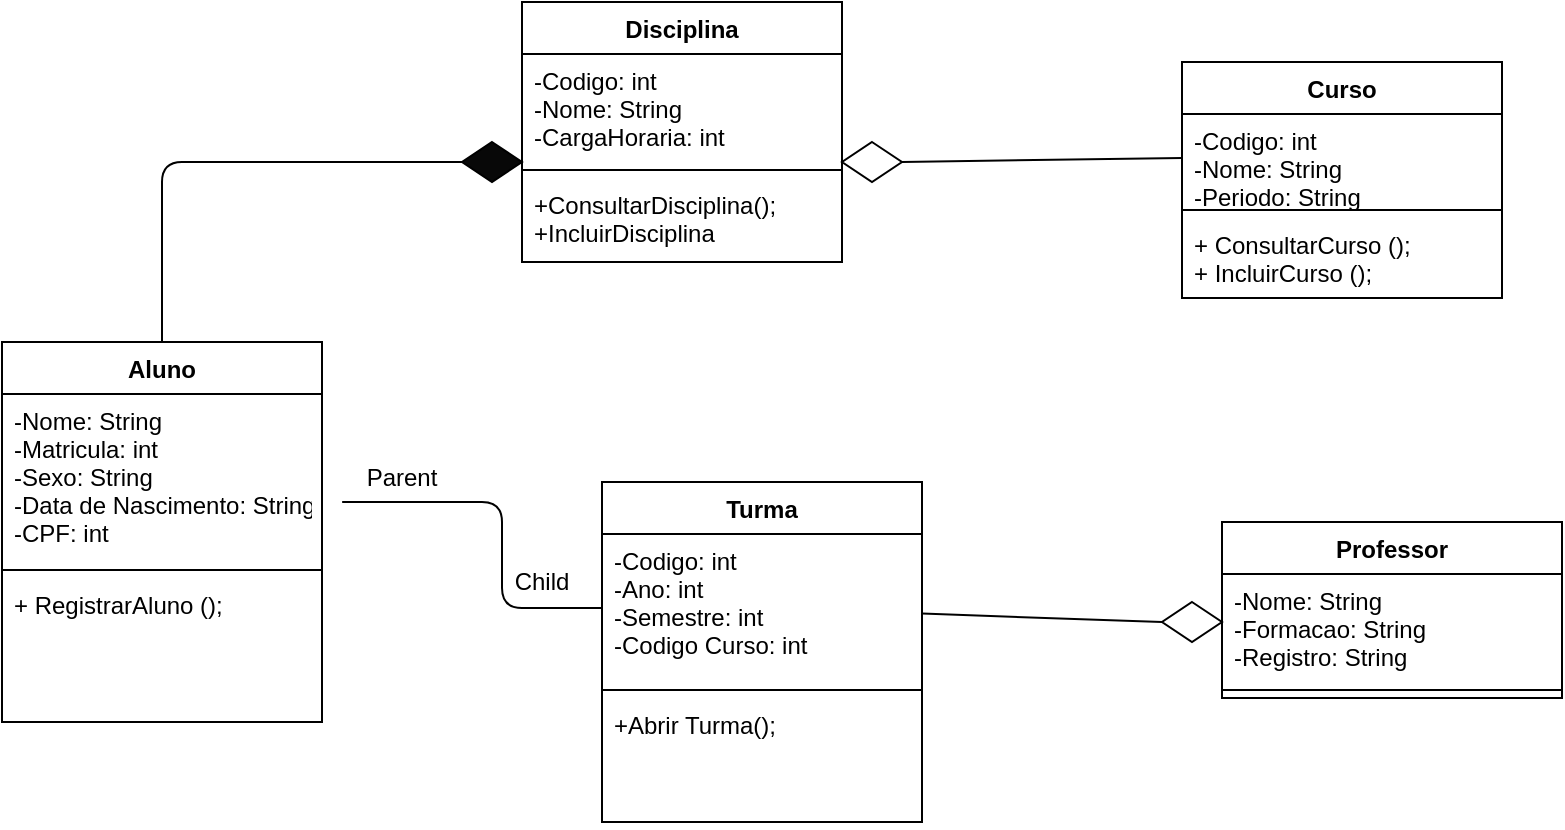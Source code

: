 <mxfile version="14.6.1" type="device" pages="2"><diagram id="u7PssBwWFfXAOe3hLUTF" name="Page-1"><mxGraphModel dx="1102" dy="533" grid="1" gridSize="10" guides="1" tooltips="1" connect="1" arrows="1" fold="1" page="1" pageScale="1" pageWidth="827" pageHeight="1169" math="0" shadow="0"><root><mxCell id="0"/><mxCell id="1" parent="0"/><mxCell id="WNUmpFHTUnM8dvtGZLO--25" value="Curso" style="swimlane;fontStyle=1;align=center;verticalAlign=top;childLayout=stackLayout;horizontal=1;startSize=26;horizontalStack=0;resizeParent=1;resizeParentMax=0;resizeLast=0;collapsible=1;marginBottom=0;" parent="1" vertex="1"><mxGeometry x="620" y="60" width="160" height="118" as="geometry"/></mxCell><mxCell id="WNUmpFHTUnM8dvtGZLO--26" value="-Codigo: int &#10;-Nome: String&#10;-Periodo: String&#10;&#10;&#10;" style="text;strokeColor=none;fillColor=none;align=left;verticalAlign=top;spacingLeft=4;spacingRight=4;overflow=hidden;rotatable=0;points=[[0,0.5],[1,0.5]];portConstraint=eastwest;" parent="WNUmpFHTUnM8dvtGZLO--25" vertex="1"><mxGeometry y="26" width="160" height="44" as="geometry"/></mxCell><mxCell id="WNUmpFHTUnM8dvtGZLO--27" value="" style="line;strokeWidth=1;fillColor=none;align=left;verticalAlign=middle;spacingTop=-1;spacingLeft=3;spacingRight=3;rotatable=0;labelPosition=right;points=[];portConstraint=eastwest;" parent="WNUmpFHTUnM8dvtGZLO--25" vertex="1"><mxGeometry y="70" width="160" height="8" as="geometry"/></mxCell><mxCell id="WNUmpFHTUnM8dvtGZLO--28" value="+ ConsultarCurso (); &#10;+ IncluirCurso ();&#10;" style="text;strokeColor=none;fillColor=none;align=left;verticalAlign=top;spacingLeft=4;spacingRight=4;overflow=hidden;rotatable=0;points=[[0,0.5],[1,0.5]];portConstraint=eastwest;" parent="WNUmpFHTUnM8dvtGZLO--25" vertex="1"><mxGeometry y="78" width="160" height="40" as="geometry"/></mxCell><mxCell id="WNUmpFHTUnM8dvtGZLO--29" value="Professor" style="swimlane;fontStyle=1;align=center;verticalAlign=top;childLayout=stackLayout;horizontal=1;startSize=26;horizontalStack=0;resizeParent=1;resizeParentMax=0;resizeLast=0;collapsible=1;marginBottom=0;" parent="1" vertex="1"><mxGeometry x="640" y="290" width="170" height="88" as="geometry"/></mxCell><mxCell id="WNUmpFHTUnM8dvtGZLO--30" value="-Nome: String &#10;-Formacao: String &#10;-Registro: String&#10;&#10;" style="text;strokeColor=none;fillColor=none;align=left;verticalAlign=top;spacingLeft=4;spacingRight=4;overflow=hidden;rotatable=0;points=[[0,0.5],[1,0.5]];portConstraint=eastwest;" parent="WNUmpFHTUnM8dvtGZLO--29" vertex="1"><mxGeometry y="26" width="170" height="54" as="geometry"/></mxCell><mxCell id="WNUmpFHTUnM8dvtGZLO--31" value="" style="line;strokeWidth=1;fillColor=none;align=left;verticalAlign=middle;spacingTop=-1;spacingLeft=3;spacingRight=3;rotatable=0;labelPosition=right;points=[];portConstraint=eastwest;" parent="WNUmpFHTUnM8dvtGZLO--29" vertex="1"><mxGeometry y="80" width="170" height="8" as="geometry"/></mxCell><mxCell id="WNUmpFHTUnM8dvtGZLO--33" value="Turma" style="swimlane;fontStyle=1;align=center;verticalAlign=top;childLayout=stackLayout;horizontal=1;startSize=26;horizontalStack=0;resizeParent=1;resizeParentMax=0;resizeLast=0;collapsible=1;marginBottom=0;" parent="1" vertex="1"><mxGeometry x="330" y="270" width="160" height="170" as="geometry"/></mxCell><mxCell id="WNUmpFHTUnM8dvtGZLO--34" value="-Codigo: int &#10;-Ano: int &#10;-Semestre: int &#10;-Codigo Curso: int&#10;" style="text;strokeColor=none;fillColor=none;align=left;verticalAlign=top;spacingLeft=4;spacingRight=4;overflow=hidden;rotatable=0;points=[[0,0.5],[1,0.5]];portConstraint=eastwest;" parent="WNUmpFHTUnM8dvtGZLO--33" vertex="1"><mxGeometry y="26" width="160" height="74" as="geometry"/></mxCell><mxCell id="WNUmpFHTUnM8dvtGZLO--35" value="" style="line;strokeWidth=1;fillColor=none;align=left;verticalAlign=middle;spacingTop=-1;spacingLeft=3;spacingRight=3;rotatable=0;labelPosition=right;points=[];portConstraint=eastwest;" parent="WNUmpFHTUnM8dvtGZLO--33" vertex="1"><mxGeometry y="100" width="160" height="8" as="geometry"/></mxCell><mxCell id="WNUmpFHTUnM8dvtGZLO--36" value="+Abrir Turma();&#10;&#10;" style="text;strokeColor=none;fillColor=none;align=left;verticalAlign=top;spacingLeft=4;spacingRight=4;overflow=hidden;rotatable=0;points=[[0,0.5],[1,0.5]];portConstraint=eastwest;" parent="WNUmpFHTUnM8dvtGZLO--33" vertex="1"><mxGeometry y="108" width="160" height="62" as="geometry"/></mxCell><mxCell id="JmoT_AJnkjbmQ764TBBd-1" value="Disciplina" style="swimlane;fontStyle=1;align=center;verticalAlign=top;childLayout=stackLayout;horizontal=1;startSize=26;horizontalStack=0;resizeParent=1;resizeParentMax=0;resizeLast=0;collapsible=1;marginBottom=0;" parent="1" vertex="1"><mxGeometry x="290" y="30" width="160" height="130" as="geometry"/></mxCell><mxCell id="JmoT_AJnkjbmQ764TBBd-2" value="-Codigo: int &#10;-Nome: String&#10;-CargaHoraria: int&#10;&#10;" style="text;strokeColor=none;fillColor=none;align=left;verticalAlign=top;spacingLeft=4;spacingRight=4;overflow=hidden;rotatable=0;points=[[0,0.5],[1,0.5]];portConstraint=eastwest;" parent="JmoT_AJnkjbmQ764TBBd-1" vertex="1"><mxGeometry y="26" width="160" height="54" as="geometry"/></mxCell><mxCell id="JmoT_AJnkjbmQ764TBBd-3" value="" style="line;strokeWidth=1;fillColor=none;align=left;verticalAlign=middle;spacingTop=-1;spacingLeft=3;spacingRight=3;rotatable=0;labelPosition=right;points=[];portConstraint=eastwest;" parent="JmoT_AJnkjbmQ764TBBd-1" vertex="1"><mxGeometry y="80" width="160" height="8" as="geometry"/></mxCell><mxCell id="JmoT_AJnkjbmQ764TBBd-4" value="+ConsultarDisciplina();&#10;+IncluirDisciplina&#10;" style="text;strokeColor=none;fillColor=none;align=left;verticalAlign=top;spacingLeft=4;spacingRight=4;overflow=hidden;rotatable=0;points=[[0,0.5],[1,0.5]];portConstraint=eastwest;" parent="JmoT_AJnkjbmQ764TBBd-1" vertex="1"><mxGeometry y="88" width="160" height="42" as="geometry"/></mxCell><mxCell id="ChydBXBVo7UJOBzyrgrR-1" value="Aluno" style="swimlane;fontStyle=1;align=center;verticalAlign=top;childLayout=stackLayout;horizontal=1;startSize=26;horizontalStack=0;resizeParent=1;resizeParentMax=0;resizeLast=0;collapsible=1;marginBottom=0;" parent="1" vertex="1"><mxGeometry x="30" y="200" width="160" height="190" as="geometry"/></mxCell><mxCell id="WNUmpFHTUnM8dvtGZLO--10" value="-Nome: String &#10;-Matricula: int &#10;-Sexo: String &#10;-Data de Nascimento: String&#10;-CPF: int&#10;&#10;&#10;&#10;&#10;" style="text;strokeColor=none;fillColor=none;align=left;verticalAlign=top;spacingLeft=4;spacingRight=4;overflow=hidden;rotatable=0;points=[[0,0.5],[1,0.5]];portConstraint=eastwest;" parent="ChydBXBVo7UJOBzyrgrR-1" vertex="1"><mxGeometry y="26" width="160" height="84" as="geometry"/></mxCell><mxCell id="ChydBXBVo7UJOBzyrgrR-3" value="" style="line;strokeWidth=1;fillColor=none;align=left;verticalAlign=middle;spacingTop=-1;spacingLeft=3;spacingRight=3;rotatable=0;labelPosition=right;points=[];portConstraint=eastwest;" parent="ChydBXBVo7UJOBzyrgrR-1" vertex="1"><mxGeometry y="110" width="160" height="8" as="geometry"/></mxCell><mxCell id="WNUmpFHTUnM8dvtGZLO--12" value="+ RegistrarAluno (); &#10;&#10;" style="text;strokeColor=none;fillColor=none;align=left;verticalAlign=top;spacingLeft=4;spacingRight=4;overflow=hidden;rotatable=0;points=[[0,0.5],[1,0.5]];portConstraint=eastwest;" parent="ChydBXBVo7UJOBzyrgrR-1" vertex="1"><mxGeometry y="118" width="160" height="72" as="geometry"/></mxCell><mxCell id="wVpCcg_PZfVUISKLM01e-4" value="" style="endArrow=none;html=1;entryX=0;entryY=0.5;entryDx=0;entryDy=0;exitX=1.063;exitY=0.643;exitDx=0;exitDy=0;exitPerimeter=0;" edge="1" parent="1" source="WNUmpFHTUnM8dvtGZLO--10" target="WNUmpFHTUnM8dvtGZLO--34"><mxGeometry width="50" height="50" relative="1" as="geometry"><mxPoint x="200" y="480" as="sourcePoint"/><mxPoint x="250" y="430" as="targetPoint"/><Array as="points"><mxPoint x="280" y="280"/><mxPoint x="280" y="333"/></Array></mxGeometry></mxCell><mxCell id="wVpCcg_PZfVUISKLM01e-5" value="Parent" style="text;html=1;strokeColor=none;fillColor=none;align=center;verticalAlign=middle;whiteSpace=wrap;rounded=0;" vertex="1" parent="1"><mxGeometry x="210" y="258" width="40" height="20" as="geometry"/></mxCell><mxCell id="wVpCcg_PZfVUISKLM01e-6" value="Child" style="text;html=1;strokeColor=none;fillColor=none;align=center;verticalAlign=middle;whiteSpace=wrap;rounded=0;" vertex="1" parent="1"><mxGeometry x="280" y="310" width="40" height="20" as="geometry"/></mxCell><mxCell id="wVpCcg_PZfVUISKLM01e-8" value="" style="rhombus;whiteSpace=wrap;html=1;rotation=0;" vertex="1" parent="1"><mxGeometry x="450" y="100" width="30" height="20" as="geometry"/></mxCell><mxCell id="wVpCcg_PZfVUISKLM01e-10" value="" style="endArrow=none;html=1;entryX=0;entryY=0.5;entryDx=0;entryDy=0;exitX=1;exitY=0.5;exitDx=0;exitDy=0;" edge="1" parent="1" source="wVpCcg_PZfVUISKLM01e-8" target="WNUmpFHTUnM8dvtGZLO--26"><mxGeometry width="50" height="50" relative="1" as="geometry"><mxPoint x="390" y="100" as="sourcePoint"/><mxPoint x="440" y="50" as="targetPoint"/><Array as="points"/></mxGeometry></mxCell><mxCell id="wVpCcg_PZfVUISKLM01e-12" value="" style="rhombus;whiteSpace=wrap;html=1;rotation=0;" vertex="1" parent="1"><mxGeometry x="610" y="330" width="30" height="20" as="geometry"/></mxCell><mxCell id="wVpCcg_PZfVUISKLM01e-14" value="" style="endArrow=none;html=1;entryX=0;entryY=0.5;entryDx=0;entryDy=0;" edge="1" parent="1" source="WNUmpFHTUnM8dvtGZLO--34" target="wVpCcg_PZfVUISKLM01e-12"><mxGeometry width="50" height="50" relative="1" as="geometry"><mxPoint x="390" y="300" as="sourcePoint"/><mxPoint x="440" y="250" as="targetPoint"/></mxGeometry></mxCell><mxCell id="wVpCcg_PZfVUISKLM01e-15" value="" style="rhombus;whiteSpace=wrap;html=1;rotation=0;fillColor=#080808;" vertex="1" parent="1"><mxGeometry x="260" y="100" width="30" height="20" as="geometry"/></mxCell><mxCell id="wVpCcg_PZfVUISKLM01e-16" value="" style="endArrow=none;html=1;entryX=0;entryY=0.5;entryDx=0;entryDy=0;exitX=0.5;exitY=0;exitDx=0;exitDy=0;" edge="1" parent="1" source="ChydBXBVo7UJOBzyrgrR-1" target="wVpCcg_PZfVUISKLM01e-15"><mxGeometry width="50" height="50" relative="1" as="geometry"><mxPoint x="390" y="300" as="sourcePoint"/><mxPoint x="440" y="250" as="targetPoint"/><Array as="points"><mxPoint x="110" y="110"/></Array></mxGeometry></mxCell></root></mxGraphModel></diagram><diagram id="DNqVW6zcxxOTafkpiiim" name="Página-2"><mxGraphModel dx="326" dy="393" grid="1" gridSize="10" guides="1" tooltips="1" connect="1" arrows="1" fold="1" page="1" pageScale="1" pageWidth="827" pageHeight="1169" math="0" shadow="0"><root><mxCell id="2lk5cXglRKjUK1HWodYZ-0"/><mxCell id="2lk5cXglRKjUK1HWodYZ-1" parent="2lk5cXglRKjUK1HWodYZ-0"/></root></mxGraphModel></diagram></mxfile>